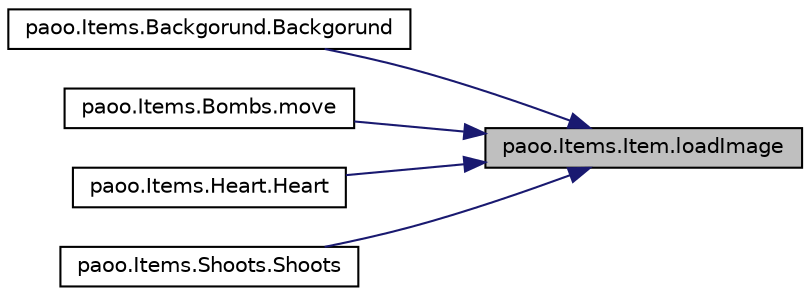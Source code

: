 digraph "paoo.Items.Item.loadImage"
{
 // LATEX_PDF_SIZE
  edge [fontname="Helvetica",fontsize="10",labelfontname="Helvetica",labelfontsize="10"];
  node [fontname="Helvetica",fontsize="10",shape=record];
  rankdir="RL";
  Node29 [label="paoo.Items.Item.loadImage",height=0.2,width=0.4,color="black", fillcolor="grey75", style="filled", fontcolor="black",tooltip=" "];
  Node29 -> Node30 [dir="back",color="midnightblue",fontsize="10",style="solid",fontname="Helvetica"];
  Node30 [label="paoo.Items.Backgorund.Backgorund",height=0.2,width=0.4,color="black", fillcolor="white", style="filled",URL="$classpaoo_1_1_items_1_1_backgorund.html#a0ee50e509313d100b87bbb0f15e5950a",tooltip=" "];
  Node29 -> Node31 [dir="back",color="midnightblue",fontsize="10",style="solid",fontname="Helvetica"];
  Node31 [label="paoo.Items.Bombs.move",height=0.2,width=0.4,color="black", fillcolor="white", style="filled",URL="$classpaoo_1_1_items_1_1_bombs.html#a5cb654243a73aba4de1dfc1f0db183be",tooltip=" "];
  Node29 -> Node32 [dir="back",color="midnightblue",fontsize="10",style="solid",fontname="Helvetica"];
  Node32 [label="paoo.Items.Heart.Heart",height=0.2,width=0.4,color="black", fillcolor="white", style="filled",URL="$classpaoo_1_1_items_1_1_heart.html#a767806bbe5d7a4bb677124a1d8fd0c4c",tooltip=" "];
  Node29 -> Node33 [dir="back",color="midnightblue",fontsize="10",style="solid",fontname="Helvetica"];
  Node33 [label="paoo.Items.Shoots.Shoots",height=0.2,width=0.4,color="black", fillcolor="white", style="filled",URL="$classpaoo_1_1_items_1_1_shoots.html#aa8386dc58b02bc2a999dde23b16a5198",tooltip=" "];
}
